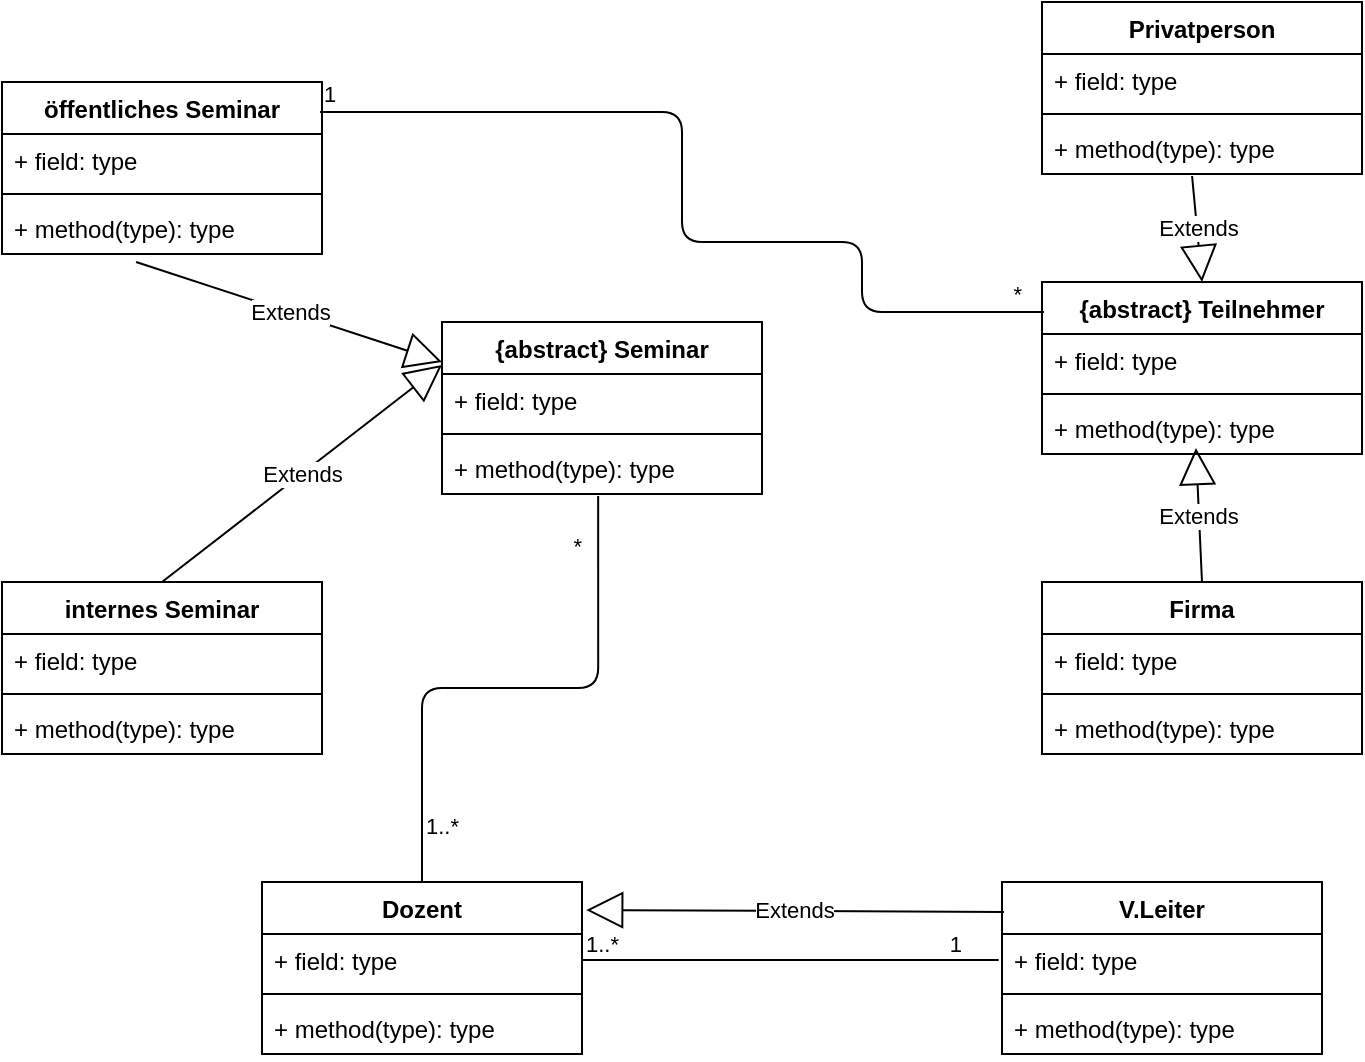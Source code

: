 <mxfile version="14.7.2" type="device"><diagram id="C5RBs43oDa-KdzZeNtuy" name="Page-1"><mxGraphModel dx="1038" dy="606" grid="1" gridSize="10" guides="1" tooltips="1" connect="1" arrows="1" fold="1" page="1" pageScale="1" pageWidth="827" pageHeight="1169" math="0" shadow="0"><root><mxCell id="WIyWlLk6GJQsqaUBKTNV-0"/><mxCell id="WIyWlLk6GJQsqaUBKTNV-1" parent="WIyWlLk6GJQsqaUBKTNV-0"/><mxCell id="iFGMs4umdTOWgmNAFS6V-1" value="{abstract} Seminar" style="swimlane;fontStyle=1;align=center;verticalAlign=top;childLayout=stackLayout;horizontal=1;startSize=26;horizontalStack=0;resizeParent=1;resizeParentMax=0;resizeLast=0;collapsible=1;marginBottom=0;" vertex="1" parent="WIyWlLk6GJQsqaUBKTNV-1"><mxGeometry x="240" y="160" width="160" height="86" as="geometry"/></mxCell><mxCell id="iFGMs4umdTOWgmNAFS6V-2" value="+ field: type" style="text;strokeColor=none;fillColor=none;align=left;verticalAlign=top;spacingLeft=4;spacingRight=4;overflow=hidden;rotatable=0;points=[[0,0.5],[1,0.5]];portConstraint=eastwest;" vertex="1" parent="iFGMs4umdTOWgmNAFS6V-1"><mxGeometry y="26" width="160" height="26" as="geometry"/></mxCell><mxCell id="iFGMs4umdTOWgmNAFS6V-3" value="" style="line;strokeWidth=1;fillColor=none;align=left;verticalAlign=middle;spacingTop=-1;spacingLeft=3;spacingRight=3;rotatable=0;labelPosition=right;points=[];portConstraint=eastwest;" vertex="1" parent="iFGMs4umdTOWgmNAFS6V-1"><mxGeometry y="52" width="160" height="8" as="geometry"/></mxCell><mxCell id="iFGMs4umdTOWgmNAFS6V-4" value="+ method(type): type" style="text;strokeColor=none;fillColor=none;align=left;verticalAlign=top;spacingLeft=4;spacingRight=4;overflow=hidden;rotatable=0;points=[[0,0.5],[1,0.5]];portConstraint=eastwest;" vertex="1" parent="iFGMs4umdTOWgmNAFS6V-1"><mxGeometry y="60" width="160" height="26" as="geometry"/></mxCell><mxCell id="iFGMs4umdTOWgmNAFS6V-5" value="{abstract} Teilnehmer" style="swimlane;fontStyle=1;align=center;verticalAlign=top;childLayout=stackLayout;horizontal=1;startSize=26;horizontalStack=0;resizeParent=1;resizeParentMax=0;resizeLast=0;collapsible=1;marginBottom=0;" vertex="1" parent="WIyWlLk6GJQsqaUBKTNV-1"><mxGeometry x="540" y="140" width="160" height="86" as="geometry"/></mxCell><mxCell id="iFGMs4umdTOWgmNAFS6V-6" value="+ field: type" style="text;strokeColor=none;fillColor=none;align=left;verticalAlign=top;spacingLeft=4;spacingRight=4;overflow=hidden;rotatable=0;points=[[0,0.5],[1,0.5]];portConstraint=eastwest;" vertex="1" parent="iFGMs4umdTOWgmNAFS6V-5"><mxGeometry y="26" width="160" height="26" as="geometry"/></mxCell><mxCell id="iFGMs4umdTOWgmNAFS6V-7" value="" style="line;strokeWidth=1;fillColor=none;align=left;verticalAlign=middle;spacingTop=-1;spacingLeft=3;spacingRight=3;rotatable=0;labelPosition=right;points=[];portConstraint=eastwest;" vertex="1" parent="iFGMs4umdTOWgmNAFS6V-5"><mxGeometry y="52" width="160" height="8" as="geometry"/></mxCell><mxCell id="iFGMs4umdTOWgmNAFS6V-8" value="+ method(type): type" style="text;strokeColor=none;fillColor=none;align=left;verticalAlign=top;spacingLeft=4;spacingRight=4;overflow=hidden;rotatable=0;points=[[0,0.5],[1,0.5]];portConstraint=eastwest;" vertex="1" parent="iFGMs4umdTOWgmNAFS6V-5"><mxGeometry y="60" width="160" height="26" as="geometry"/></mxCell><mxCell id="iFGMs4umdTOWgmNAFS6V-9" value="Firma" style="swimlane;fontStyle=1;align=center;verticalAlign=top;childLayout=stackLayout;horizontal=1;startSize=26;horizontalStack=0;resizeParent=1;resizeParentMax=0;resizeLast=0;collapsible=1;marginBottom=0;" vertex="1" parent="WIyWlLk6GJQsqaUBKTNV-1"><mxGeometry x="540" y="290" width="160" height="86" as="geometry"/></mxCell><mxCell id="iFGMs4umdTOWgmNAFS6V-10" value="+ field: type" style="text;strokeColor=none;fillColor=none;align=left;verticalAlign=top;spacingLeft=4;spacingRight=4;overflow=hidden;rotatable=0;points=[[0,0.5],[1,0.5]];portConstraint=eastwest;" vertex="1" parent="iFGMs4umdTOWgmNAFS6V-9"><mxGeometry y="26" width="160" height="26" as="geometry"/></mxCell><mxCell id="iFGMs4umdTOWgmNAFS6V-11" value="" style="line;strokeWidth=1;fillColor=none;align=left;verticalAlign=middle;spacingTop=-1;spacingLeft=3;spacingRight=3;rotatable=0;labelPosition=right;points=[];portConstraint=eastwest;" vertex="1" parent="iFGMs4umdTOWgmNAFS6V-9"><mxGeometry y="52" width="160" height="8" as="geometry"/></mxCell><mxCell id="iFGMs4umdTOWgmNAFS6V-12" value="+ method(type): type" style="text;strokeColor=none;fillColor=none;align=left;verticalAlign=top;spacingLeft=4;spacingRight=4;overflow=hidden;rotatable=0;points=[[0,0.5],[1,0.5]];portConstraint=eastwest;" vertex="1" parent="iFGMs4umdTOWgmNAFS6V-9"><mxGeometry y="60" width="160" height="26" as="geometry"/></mxCell><mxCell id="iFGMs4umdTOWgmNAFS6V-13" value="Privatperson" style="swimlane;fontStyle=1;align=center;verticalAlign=top;childLayout=stackLayout;horizontal=1;startSize=26;horizontalStack=0;resizeParent=1;resizeParentMax=0;resizeLast=0;collapsible=1;marginBottom=0;" vertex="1" parent="WIyWlLk6GJQsqaUBKTNV-1"><mxGeometry x="540" width="160" height="86" as="geometry"/></mxCell><mxCell id="iFGMs4umdTOWgmNAFS6V-14" value="+ field: type" style="text;strokeColor=none;fillColor=none;align=left;verticalAlign=top;spacingLeft=4;spacingRight=4;overflow=hidden;rotatable=0;points=[[0,0.5],[1,0.5]];portConstraint=eastwest;" vertex="1" parent="iFGMs4umdTOWgmNAFS6V-13"><mxGeometry y="26" width="160" height="26" as="geometry"/></mxCell><mxCell id="iFGMs4umdTOWgmNAFS6V-15" value="" style="line;strokeWidth=1;fillColor=none;align=left;verticalAlign=middle;spacingTop=-1;spacingLeft=3;spacingRight=3;rotatable=0;labelPosition=right;points=[];portConstraint=eastwest;" vertex="1" parent="iFGMs4umdTOWgmNAFS6V-13"><mxGeometry y="52" width="160" height="8" as="geometry"/></mxCell><mxCell id="iFGMs4umdTOWgmNAFS6V-16" value="+ method(type): type" style="text;strokeColor=none;fillColor=none;align=left;verticalAlign=top;spacingLeft=4;spacingRight=4;overflow=hidden;rotatable=0;points=[[0,0.5],[1,0.5]];portConstraint=eastwest;" vertex="1" parent="iFGMs4umdTOWgmNAFS6V-13"><mxGeometry y="60" width="160" height="26" as="geometry"/></mxCell><mxCell id="iFGMs4umdTOWgmNAFS6V-25" value="internes Seminar" style="swimlane;fontStyle=1;align=center;verticalAlign=top;childLayout=stackLayout;horizontal=1;startSize=26;horizontalStack=0;resizeParent=1;resizeParentMax=0;resizeLast=0;collapsible=1;marginBottom=0;" vertex="1" parent="WIyWlLk6GJQsqaUBKTNV-1"><mxGeometry x="20" y="290" width="160" height="86" as="geometry"/></mxCell><mxCell id="iFGMs4umdTOWgmNAFS6V-26" value="+ field: type" style="text;strokeColor=none;fillColor=none;align=left;verticalAlign=top;spacingLeft=4;spacingRight=4;overflow=hidden;rotatable=0;points=[[0,0.5],[1,0.5]];portConstraint=eastwest;" vertex="1" parent="iFGMs4umdTOWgmNAFS6V-25"><mxGeometry y="26" width="160" height="26" as="geometry"/></mxCell><mxCell id="iFGMs4umdTOWgmNAFS6V-27" value="" style="line;strokeWidth=1;fillColor=none;align=left;verticalAlign=middle;spacingTop=-1;spacingLeft=3;spacingRight=3;rotatable=0;labelPosition=right;points=[];portConstraint=eastwest;" vertex="1" parent="iFGMs4umdTOWgmNAFS6V-25"><mxGeometry y="52" width="160" height="8" as="geometry"/></mxCell><mxCell id="iFGMs4umdTOWgmNAFS6V-28" value="+ method(type): type" style="text;strokeColor=none;fillColor=none;align=left;verticalAlign=top;spacingLeft=4;spacingRight=4;overflow=hidden;rotatable=0;points=[[0,0.5],[1,0.5]];portConstraint=eastwest;" vertex="1" parent="iFGMs4umdTOWgmNAFS6V-25"><mxGeometry y="60" width="160" height="26" as="geometry"/></mxCell><mxCell id="iFGMs4umdTOWgmNAFS6V-29" value="öffentliches Seminar" style="swimlane;fontStyle=1;align=center;verticalAlign=top;childLayout=stackLayout;horizontal=1;startSize=26;horizontalStack=0;resizeParent=1;resizeParentMax=0;resizeLast=0;collapsible=1;marginBottom=0;" vertex="1" parent="WIyWlLk6GJQsqaUBKTNV-1"><mxGeometry x="20" y="40" width="160" height="86" as="geometry"/></mxCell><mxCell id="iFGMs4umdTOWgmNAFS6V-30" value="+ field: type" style="text;strokeColor=none;fillColor=none;align=left;verticalAlign=top;spacingLeft=4;spacingRight=4;overflow=hidden;rotatable=0;points=[[0,0.5],[1,0.5]];portConstraint=eastwest;" vertex="1" parent="iFGMs4umdTOWgmNAFS6V-29"><mxGeometry y="26" width="160" height="26" as="geometry"/></mxCell><mxCell id="iFGMs4umdTOWgmNAFS6V-31" value="" style="line;strokeWidth=1;fillColor=none;align=left;verticalAlign=middle;spacingTop=-1;spacingLeft=3;spacingRight=3;rotatable=0;labelPosition=right;points=[];portConstraint=eastwest;" vertex="1" parent="iFGMs4umdTOWgmNAFS6V-29"><mxGeometry y="52" width="160" height="8" as="geometry"/></mxCell><mxCell id="iFGMs4umdTOWgmNAFS6V-32" value="+ method(type): type" style="text;strokeColor=none;fillColor=none;align=left;verticalAlign=top;spacingLeft=4;spacingRight=4;overflow=hidden;rotatable=0;points=[[0,0.5],[1,0.5]];portConstraint=eastwest;" vertex="1" parent="iFGMs4umdTOWgmNAFS6V-29"><mxGeometry y="60" width="160" height="26" as="geometry"/></mxCell><mxCell id="iFGMs4umdTOWgmNAFS6V-33" value="Dozent" style="swimlane;fontStyle=1;align=center;verticalAlign=top;childLayout=stackLayout;horizontal=1;startSize=26;horizontalStack=0;resizeParent=1;resizeParentMax=0;resizeLast=0;collapsible=1;marginBottom=0;" vertex="1" parent="WIyWlLk6GJQsqaUBKTNV-1"><mxGeometry x="150" y="440" width="160" height="86" as="geometry"/></mxCell><mxCell id="iFGMs4umdTOWgmNAFS6V-34" value="+ field: type" style="text;strokeColor=none;fillColor=none;align=left;verticalAlign=top;spacingLeft=4;spacingRight=4;overflow=hidden;rotatable=0;points=[[0,0.5],[1,0.5]];portConstraint=eastwest;" vertex="1" parent="iFGMs4umdTOWgmNAFS6V-33"><mxGeometry y="26" width="160" height="26" as="geometry"/></mxCell><mxCell id="iFGMs4umdTOWgmNAFS6V-35" value="" style="line;strokeWidth=1;fillColor=none;align=left;verticalAlign=middle;spacingTop=-1;spacingLeft=3;spacingRight=3;rotatable=0;labelPosition=right;points=[];portConstraint=eastwest;" vertex="1" parent="iFGMs4umdTOWgmNAFS6V-33"><mxGeometry y="52" width="160" height="8" as="geometry"/></mxCell><mxCell id="iFGMs4umdTOWgmNAFS6V-36" value="+ method(type): type" style="text;strokeColor=none;fillColor=none;align=left;verticalAlign=top;spacingLeft=4;spacingRight=4;overflow=hidden;rotatable=0;points=[[0,0.5],[1,0.5]];portConstraint=eastwest;" vertex="1" parent="iFGMs4umdTOWgmNAFS6V-33"><mxGeometry y="60" width="160" height="26" as="geometry"/></mxCell><mxCell id="iFGMs4umdTOWgmNAFS6V-37" value="V.Leiter" style="swimlane;fontStyle=1;align=center;verticalAlign=top;childLayout=stackLayout;horizontal=1;startSize=26;horizontalStack=0;resizeParent=1;resizeParentMax=0;resizeLast=0;collapsible=1;marginBottom=0;" vertex="1" parent="WIyWlLk6GJQsqaUBKTNV-1"><mxGeometry x="520" y="440" width="160" height="86" as="geometry"/></mxCell><mxCell id="iFGMs4umdTOWgmNAFS6V-38" value="+ field: type" style="text;strokeColor=none;fillColor=none;align=left;verticalAlign=top;spacingLeft=4;spacingRight=4;overflow=hidden;rotatable=0;points=[[0,0.5],[1,0.5]];portConstraint=eastwest;" vertex="1" parent="iFGMs4umdTOWgmNAFS6V-37"><mxGeometry y="26" width="160" height="26" as="geometry"/></mxCell><mxCell id="iFGMs4umdTOWgmNAFS6V-39" value="" style="line;strokeWidth=1;fillColor=none;align=left;verticalAlign=middle;spacingTop=-1;spacingLeft=3;spacingRight=3;rotatable=0;labelPosition=right;points=[];portConstraint=eastwest;" vertex="1" parent="iFGMs4umdTOWgmNAFS6V-37"><mxGeometry y="52" width="160" height="8" as="geometry"/></mxCell><mxCell id="iFGMs4umdTOWgmNAFS6V-40" value="+ method(type): type" style="text;strokeColor=none;fillColor=none;align=left;verticalAlign=top;spacingLeft=4;spacingRight=4;overflow=hidden;rotatable=0;points=[[0,0.5],[1,0.5]];portConstraint=eastwest;" vertex="1" parent="iFGMs4umdTOWgmNAFS6V-37"><mxGeometry y="60" width="160" height="26" as="geometry"/></mxCell><mxCell id="iFGMs4umdTOWgmNAFS6V-41" value="Extends" style="endArrow=block;endSize=16;endFill=0;html=1;entryX=1.013;entryY=0.163;entryDx=0;entryDy=0;entryPerimeter=0;exitX=0.006;exitY=0.174;exitDx=0;exitDy=0;exitPerimeter=0;" edge="1" parent="WIyWlLk6GJQsqaUBKTNV-1" source="iFGMs4umdTOWgmNAFS6V-37" target="iFGMs4umdTOWgmNAFS6V-33"><mxGeometry width="160" relative="1" as="geometry"><mxPoint x="430" y="450" as="sourcePoint"/><mxPoint x="570" y="450" as="targetPoint"/></mxGeometry></mxCell><mxCell id="iFGMs4umdTOWgmNAFS6V-42" value="" style="endArrow=none;html=1;edgeStyle=orthogonalEdgeStyle;exitX=1;exitY=0.5;exitDx=0;exitDy=0;" edge="1" parent="WIyWlLk6GJQsqaUBKTNV-1" source="iFGMs4umdTOWgmNAFS6V-34"><mxGeometry relative="1" as="geometry"><mxPoint x="410" y="450" as="sourcePoint"/><mxPoint x="470" y="479" as="targetPoint"/><Array as="points"><mxPoint x="523" y="479"/></Array></mxGeometry></mxCell><mxCell id="iFGMs4umdTOWgmNAFS6V-43" value="1..*" style="edgeLabel;resizable=0;html=1;align=left;verticalAlign=bottom;" connectable="0" vertex="1" parent="iFGMs4umdTOWgmNAFS6V-42"><mxGeometry x="-1" relative="1" as="geometry"/></mxCell><mxCell id="iFGMs4umdTOWgmNAFS6V-44" value="1" style="edgeLabel;resizable=0;html=1;align=right;verticalAlign=bottom;" connectable="0" vertex="1" parent="iFGMs4umdTOWgmNAFS6V-42"><mxGeometry x="1" relative="1" as="geometry"><mxPoint x="30" as="offset"/></mxGeometry></mxCell><mxCell id="iFGMs4umdTOWgmNAFS6V-45" value="" style="endArrow=none;html=1;edgeStyle=orthogonalEdgeStyle;exitX=0.5;exitY=0;exitDx=0;exitDy=0;entryX=0.488;entryY=1.038;entryDx=0;entryDy=0;entryPerimeter=0;" edge="1" parent="WIyWlLk6GJQsqaUBKTNV-1" source="iFGMs4umdTOWgmNAFS6V-33" target="iFGMs4umdTOWgmNAFS6V-4"><mxGeometry relative="1" as="geometry"><mxPoint x="410" y="450" as="sourcePoint"/><mxPoint x="570" y="450" as="targetPoint"/></mxGeometry></mxCell><mxCell id="iFGMs4umdTOWgmNAFS6V-46" value="1..*" style="edgeLabel;resizable=0;html=1;align=left;verticalAlign=bottom;" connectable="0" vertex="1" parent="iFGMs4umdTOWgmNAFS6V-45"><mxGeometry x="-1" relative="1" as="geometry"><mxPoint y="-20" as="offset"/></mxGeometry></mxCell><mxCell id="iFGMs4umdTOWgmNAFS6V-47" value="*" style="edgeLabel;resizable=0;html=1;align=right;verticalAlign=bottom;" connectable="0" vertex="1" parent="iFGMs4umdTOWgmNAFS6V-45"><mxGeometry x="1" relative="1" as="geometry"><mxPoint x="-8" y="33" as="offset"/></mxGeometry></mxCell><mxCell id="iFGMs4umdTOWgmNAFS6V-49" value="Extends" style="endArrow=block;endSize=16;endFill=0;html=1;exitX=0.5;exitY=0;exitDx=0;exitDy=0;entryX=0.481;entryY=0.885;entryDx=0;entryDy=0;entryPerimeter=0;" edge="1" parent="WIyWlLk6GJQsqaUBKTNV-1" source="iFGMs4umdTOWgmNAFS6V-9" target="iFGMs4umdTOWgmNAFS6V-8"><mxGeometry width="160" relative="1" as="geometry"><mxPoint x="410" y="310" as="sourcePoint"/><mxPoint x="618" y="224" as="targetPoint"/></mxGeometry></mxCell><mxCell id="iFGMs4umdTOWgmNAFS6V-50" value="Extends" style="endArrow=block;endSize=16;endFill=0;html=1;exitX=0.469;exitY=1.038;exitDx=0;exitDy=0;exitPerimeter=0;entryX=0.5;entryY=0;entryDx=0;entryDy=0;" edge="1" parent="WIyWlLk6GJQsqaUBKTNV-1" source="iFGMs4umdTOWgmNAFS6V-16" target="iFGMs4umdTOWgmNAFS6V-5"><mxGeometry width="160" relative="1" as="geometry"><mxPoint x="410" y="310" as="sourcePoint"/><mxPoint x="570" y="310" as="targetPoint"/></mxGeometry></mxCell><mxCell id="iFGMs4umdTOWgmNAFS6V-51" value="Extends" style="endArrow=block;endSize=16;endFill=0;html=1;exitX=0.5;exitY=0;exitDx=0;exitDy=0;entryX=0;entryY=0.25;entryDx=0;entryDy=0;" edge="1" parent="WIyWlLk6GJQsqaUBKTNV-1" source="iFGMs4umdTOWgmNAFS6V-25" target="iFGMs4umdTOWgmNAFS6V-1"><mxGeometry width="160" relative="1" as="geometry"><mxPoint x="410" y="310" as="sourcePoint"/><mxPoint x="570" y="310" as="targetPoint"/></mxGeometry></mxCell><mxCell id="iFGMs4umdTOWgmNAFS6V-52" value="Extends" style="endArrow=block;endSize=16;endFill=0;html=1;exitX=0.419;exitY=1.154;exitDx=0;exitDy=0;exitPerimeter=0;" edge="1" parent="WIyWlLk6GJQsqaUBKTNV-1" source="iFGMs4umdTOWgmNAFS6V-32"><mxGeometry width="160" relative="1" as="geometry"><mxPoint x="410" y="310" as="sourcePoint"/><mxPoint x="240" y="180" as="targetPoint"/></mxGeometry></mxCell><mxCell id="iFGMs4umdTOWgmNAFS6V-53" value="" style="endArrow=none;html=1;edgeStyle=orthogonalEdgeStyle;exitX=0.994;exitY=0.174;exitDx=0;exitDy=0;exitPerimeter=0;entryX=0.006;entryY=0.174;entryDx=0;entryDy=0;entryPerimeter=0;" edge="1" parent="WIyWlLk6GJQsqaUBKTNV-1" source="iFGMs4umdTOWgmNAFS6V-29" target="iFGMs4umdTOWgmNAFS6V-5"><mxGeometry relative="1" as="geometry"><mxPoint x="410" y="310" as="sourcePoint"/><mxPoint x="570" y="310" as="targetPoint"/><Array as="points"><mxPoint x="360" y="55"/><mxPoint x="360" y="120"/><mxPoint x="450" y="120"/><mxPoint x="450" y="155"/></Array></mxGeometry></mxCell><mxCell id="iFGMs4umdTOWgmNAFS6V-54" value="1" style="edgeLabel;resizable=0;html=1;align=left;verticalAlign=bottom;" connectable="0" vertex="1" parent="iFGMs4umdTOWgmNAFS6V-53"><mxGeometry x="-1" relative="1" as="geometry"/></mxCell><mxCell id="iFGMs4umdTOWgmNAFS6V-55" value="*" style="edgeLabel;resizable=0;html=1;align=right;verticalAlign=bottom;" connectable="0" vertex="1" parent="iFGMs4umdTOWgmNAFS6V-53"><mxGeometry x="1" relative="1" as="geometry"><mxPoint x="-11" as="offset"/></mxGeometry></mxCell></root></mxGraphModel></diagram></mxfile>